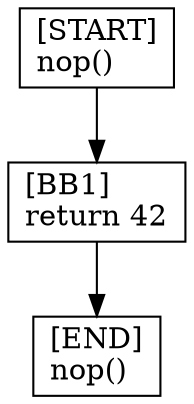 digraph {
  node [shape=box]
  END [label="[END]\lnop()\l"];
  START [label="[START]\lnop()\l"];
  BB1 [label="[BB1]\lreturn 42\l"];
  BB1 -> END;
  START -> BB1;
}
